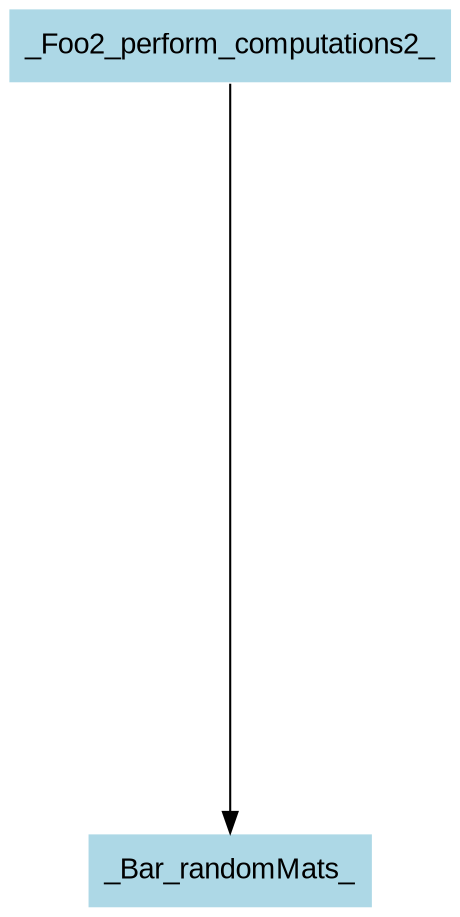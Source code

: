 digraph CallGraph {
ranksep=5;
nodesep=0.5;
node [fontname=Arial];
edge [fontname=Arial];
_Foo2_perform_computations2_ -> _Bar_randomMats_;
_Foo2_perform_computations2_ [shape=box, style=filled, fillcolor=lightblue  , color=white];
_Bar_randomMats_ [shape=box, style=filled, fillcolor=lightblue  , color=white];
}
